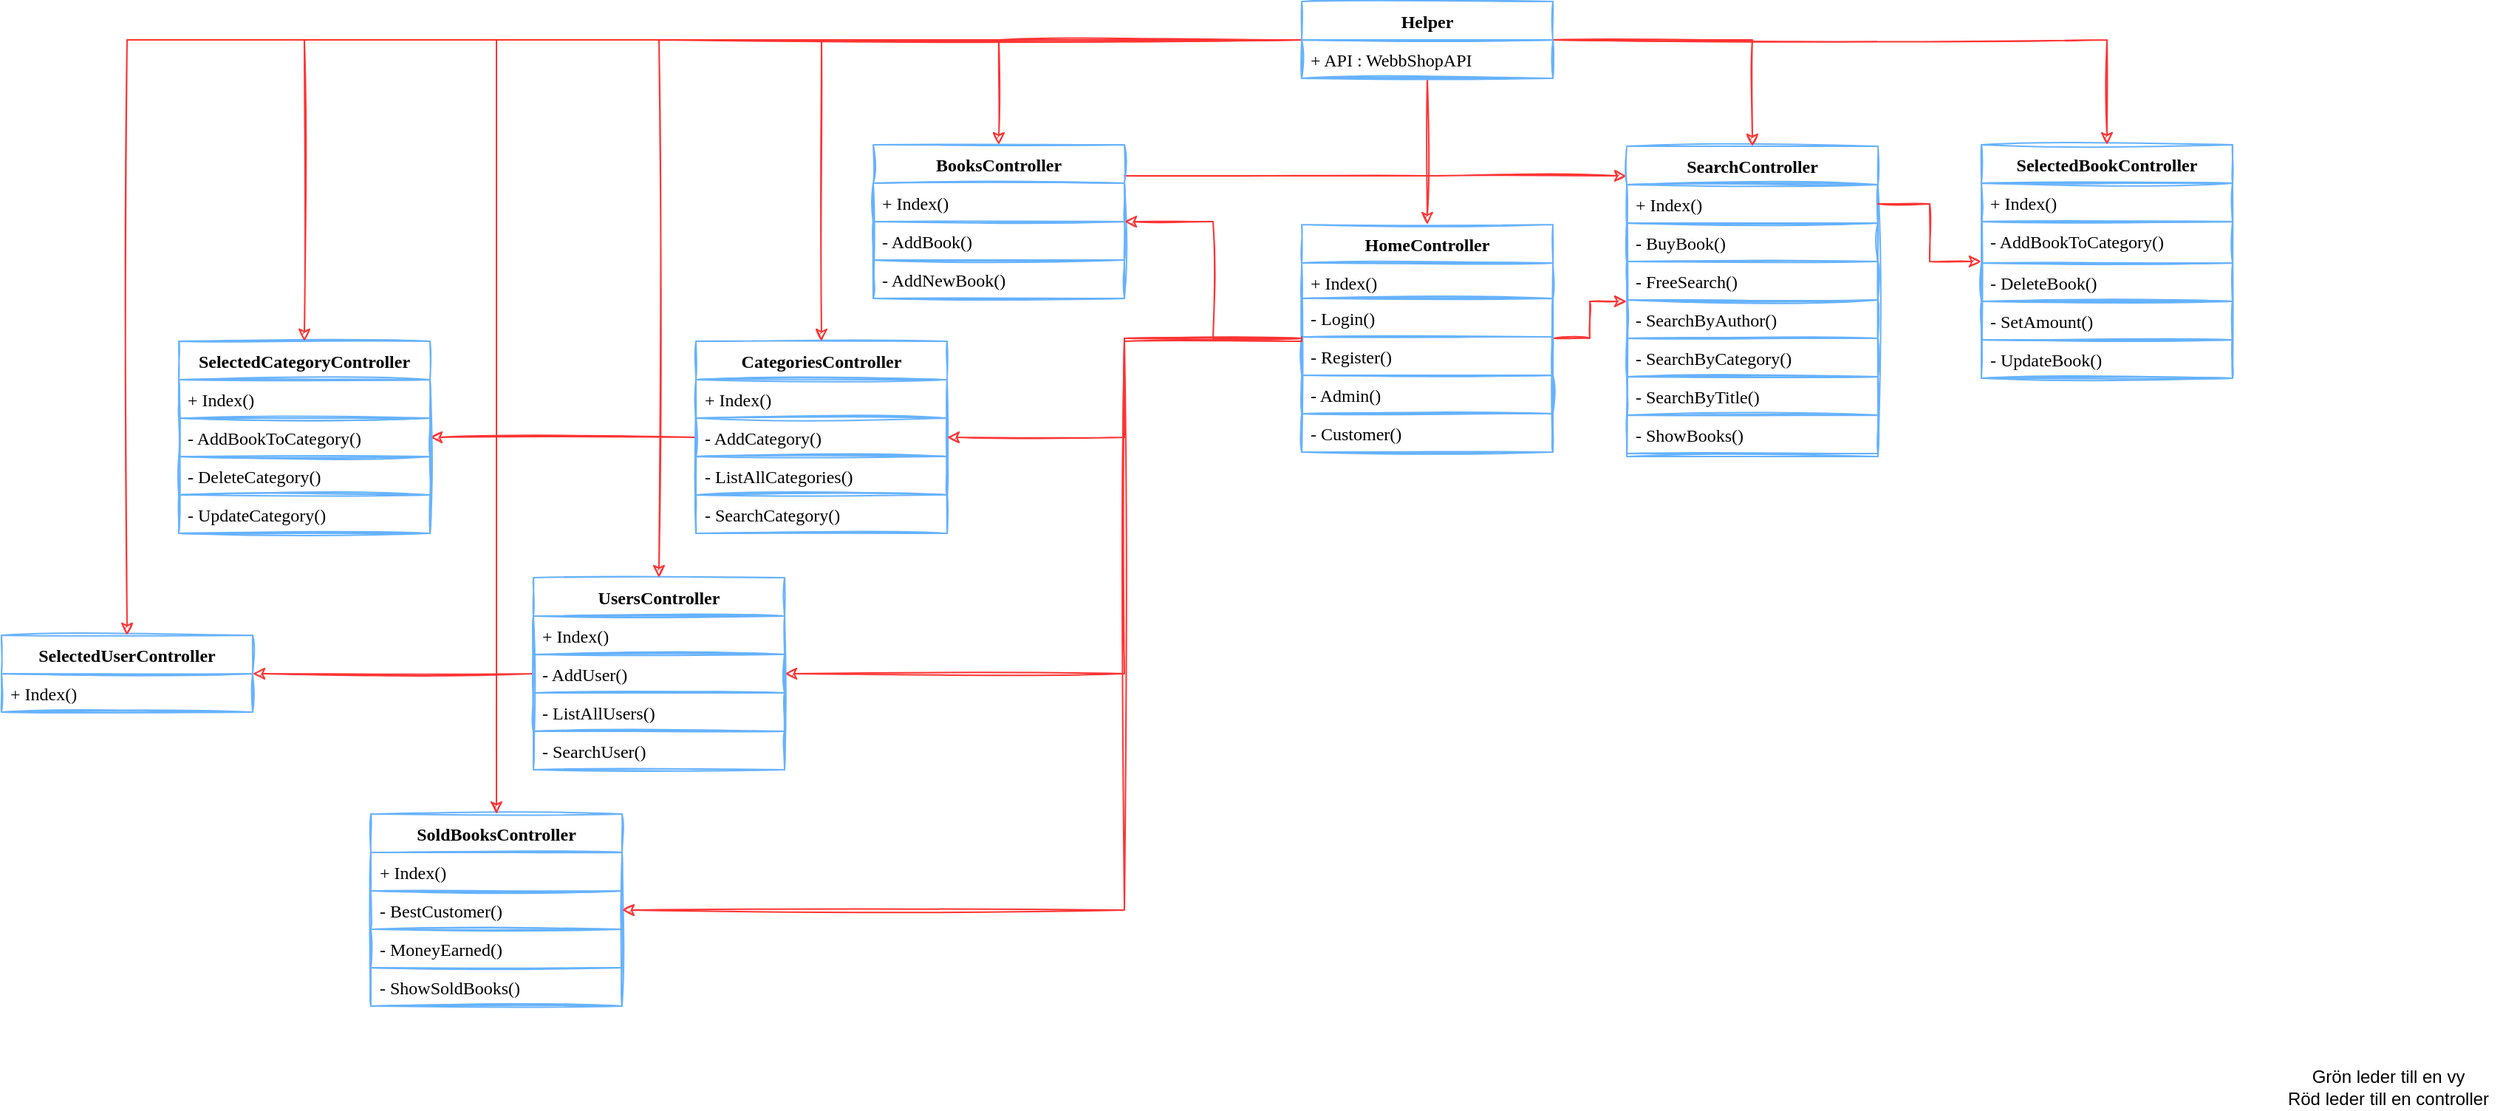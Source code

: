 <mxfile version="14.4.3" type="device"><diagram id="C5RBs43oDa-KdzZeNtuy" name="Page-1"><mxGraphModel dx="2591" dy="815" grid="1" gridSize="10" guides="1" tooltips="1" connect="1" arrows="1" fold="1" page="1" pageScale="1" pageWidth="1169" pageHeight="827" math="0" shadow="0"><root><mxCell id="WIyWlLk6GJQsqaUBKTNV-0"/><mxCell id="WIyWlLk6GJQsqaUBKTNV-1" parent="WIyWlLk6GJQsqaUBKTNV-0"/><mxCell id="ahK61Bv_7T34D2KZRuoo-83" style="edgeStyle=orthogonalEdgeStyle;rounded=0;sketch=1;orthogonalLoop=1;jettySize=auto;html=1;strokeColor=#FF3333;fontFamily=Comic Sans MS;" parent="WIyWlLk6GJQsqaUBKTNV-1" source="ahK61Bv_7T34D2KZRuoo-2" target="ahK61Bv_7T34D2KZRuoo-16" edge="1"><mxGeometry relative="1" as="geometry"><Array as="points"><mxPoint x="170" y="158"/><mxPoint x="170" y="158"/></Array></mxGeometry></mxCell><mxCell id="ahK61Bv_7T34D2KZRuoo-2" value="BooksController" style="swimlane;fontStyle=1;align=center;verticalAlign=top;childLayout=stackLayout;horizontal=1;startSize=26;horizontalStack=0;resizeParent=1;resizeLast=0;collapsible=1;marginBottom=0;rounded=0;shadow=0;strokeWidth=1;sketch=1;fontFamily=Comic Sans MS;strokeColor=#66B2FF;" parent="WIyWlLk6GJQsqaUBKTNV-1" vertex="1"><mxGeometry x="-210" y="137" width="170" height="104" as="geometry"><mxRectangle x="230" y="140" width="160" height="26" as="alternateBounds"/></mxGeometry></mxCell><mxCell id="ahK61Bv_7T34D2KZRuoo-3" value="+ Index()" style="text;align=left;verticalAlign=top;spacingLeft=4;spacingRight=4;overflow=hidden;rotatable=0;points=[[0,0.5],[1,0.5]];portConstraint=eastwest;sketch=1;fontFamily=Comic Sans MS;strokeColor=#66B2FF;" parent="ahK61Bv_7T34D2KZRuoo-2" vertex="1"><mxGeometry y="26" width="170" height="26" as="geometry"/></mxCell><mxCell id="ahK61Bv_7T34D2KZRuoo-4" value="- AddBook()" style="text;align=left;verticalAlign=top;spacingLeft=4;spacingRight=4;overflow=hidden;rotatable=0;points=[[0,0.5],[1,0.5]];portConstraint=eastwest;sketch=1;fontFamily=Comic Sans MS;strokeColor=#66B2FF;" parent="ahK61Bv_7T34D2KZRuoo-2" vertex="1"><mxGeometry y="52" width="170" height="26" as="geometry"/></mxCell><mxCell id="ahK61Bv_7T34D2KZRuoo-6" value="- AddNewBook()" style="text;align=left;verticalAlign=top;spacingLeft=4;spacingRight=4;overflow=hidden;rotatable=0;points=[[0,0.5],[1,0.5]];portConstraint=eastwest;sketch=1;fontFamily=Comic Sans MS;strokeColor=#66B2FF;" parent="ahK61Bv_7T34D2KZRuoo-2" vertex="1"><mxGeometry y="78" width="170" height="26" as="geometry"/></mxCell><mxCell id="ahK61Bv_7T34D2KZRuoo-89" style="edgeStyle=orthogonalEdgeStyle;rounded=0;sketch=1;orthogonalLoop=1;jettySize=auto;html=1;strokeColor=#FF3333;fontFamily=Comic Sans MS;" parent="WIyWlLk6GJQsqaUBKTNV-1" source="ahK61Bv_7T34D2KZRuoo-7" target="ahK61Bv_7T34D2KZRuoo-34" edge="1"><mxGeometry relative="1" as="geometry"/></mxCell><mxCell id="ahK61Bv_7T34D2KZRuoo-7" value="CategoriesController" style="swimlane;fontStyle=1;align=center;verticalAlign=top;childLayout=stackLayout;horizontal=1;startSize=26;horizontalStack=0;resizeParent=1;resizeLast=0;collapsible=1;marginBottom=0;rounded=0;shadow=0;strokeWidth=1;sketch=1;fontFamily=Comic Sans MS;strokeColor=#66B2FF;" parent="WIyWlLk6GJQsqaUBKTNV-1" vertex="1"><mxGeometry x="-330" y="270" width="170" height="130" as="geometry"><mxRectangle x="230" y="140" width="160" height="26" as="alternateBounds"/></mxGeometry></mxCell><mxCell id="ahK61Bv_7T34D2KZRuoo-8" value="+ Index()" style="text;align=left;verticalAlign=top;spacingLeft=4;spacingRight=4;overflow=hidden;rotatable=0;points=[[0,0.5],[1,0.5]];portConstraint=eastwest;sketch=1;fontFamily=Comic Sans MS;strokeColor=#66B2FF;" parent="ahK61Bv_7T34D2KZRuoo-7" vertex="1"><mxGeometry y="26" width="170" height="26" as="geometry"/></mxCell><mxCell id="ahK61Bv_7T34D2KZRuoo-9" value="- AddCategory()" style="text;align=left;verticalAlign=top;spacingLeft=4;spacingRight=4;overflow=hidden;rotatable=0;points=[[0,0.5],[1,0.5]];portConstraint=eastwest;sketch=1;fontFamily=Comic Sans MS;strokeColor=#66B2FF;" parent="ahK61Bv_7T34D2KZRuoo-7" vertex="1"><mxGeometry y="52" width="170" height="26" as="geometry"/></mxCell><mxCell id="ahK61Bv_7T34D2KZRuoo-10" value="- ListAllCategories()" style="text;align=left;verticalAlign=top;spacingLeft=4;spacingRight=4;overflow=hidden;rotatable=0;points=[[0,0.5],[1,0.5]];portConstraint=eastwest;sketch=1;fontFamily=Comic Sans MS;strokeColor=#66B2FF;" parent="ahK61Bv_7T34D2KZRuoo-7" vertex="1"><mxGeometry y="78" width="170" height="26" as="geometry"/></mxCell><mxCell id="ahK61Bv_7T34D2KZRuoo-11" value="- SearchCategory()" style="text;align=left;verticalAlign=top;spacingLeft=4;spacingRight=4;overflow=hidden;rotatable=0;points=[[0,0.5],[1,0.5]];portConstraint=eastwest;sketch=1;fontFamily=Comic Sans MS;strokeColor=#66B2FF;" parent="ahK61Bv_7T34D2KZRuoo-7" vertex="1"><mxGeometry y="104" width="170" height="26" as="geometry"/></mxCell><mxCell id="ahK61Bv_7T34D2KZRuoo-72" style="edgeStyle=orthogonalEdgeStyle;rounded=0;sketch=1;orthogonalLoop=1;jettySize=auto;html=1;strokeColor=#FF3333;fontFamily=Comic Sans MS;" parent="WIyWlLk6GJQsqaUBKTNV-1" source="ahK61Bv_7T34D2KZRuoo-12" target="ahK61Bv_7T34D2KZRuoo-16" edge="1"><mxGeometry relative="1" as="geometry"/></mxCell><mxCell id="abEUJwBiuHORLCMQa0Vj-5" style="edgeStyle=orthogonalEdgeStyle;rounded=0;sketch=1;orthogonalLoop=1;jettySize=auto;html=1;strokeColor=#FF3333;" edge="1" parent="WIyWlLk6GJQsqaUBKTNV-1" source="ahK61Bv_7T34D2KZRuoo-12" target="ahK61Bv_7T34D2KZRuoo-2"><mxGeometry relative="1" as="geometry"/></mxCell><mxCell id="abEUJwBiuHORLCMQa0Vj-6" style="edgeStyle=orthogonalEdgeStyle;rounded=0;sketch=1;orthogonalLoop=1;jettySize=auto;html=1;strokeColor=#FF3333;" edge="1" parent="WIyWlLk6GJQsqaUBKTNV-1" source="ahK61Bv_7T34D2KZRuoo-12" target="ahK61Bv_7T34D2KZRuoo-7"><mxGeometry relative="1" as="geometry"/></mxCell><mxCell id="abEUJwBiuHORLCMQa0Vj-7" style="edgeStyle=orthogonalEdgeStyle;rounded=0;sketch=1;orthogonalLoop=1;jettySize=auto;html=1;strokeColor=#FF3333;" edge="1" parent="WIyWlLk6GJQsqaUBKTNV-1" source="ahK61Bv_7T34D2KZRuoo-12" target="ahK61Bv_7T34D2KZRuoo-48"><mxGeometry relative="1" as="geometry"><Array as="points"><mxPoint x="-40" y="268"/><mxPoint x="-40" y="495"/></Array></mxGeometry></mxCell><mxCell id="ahK61Bv_7T34D2KZRuoo-12" value="HomeController" style="swimlane;fontStyle=1;align=center;verticalAlign=top;childLayout=stackLayout;horizontal=1;startSize=26;horizontalStack=0;resizeParent=1;resizeLast=0;collapsible=1;marginBottom=0;rounded=0;shadow=0;strokeWidth=1;sketch=1;fontFamily=Comic Sans MS;strokeColor=#66B2FF;" parent="WIyWlLk6GJQsqaUBKTNV-1" vertex="1"><mxGeometry x="80" y="191" width="170" height="154" as="geometry"><mxRectangle x="230" y="140" width="160" height="26" as="alternateBounds"/></mxGeometry></mxCell><mxCell id="ahK61Bv_7T34D2KZRuoo-13" value="+ Index()" style="text;align=left;verticalAlign=top;spacingLeft=4;spacingRight=4;overflow=hidden;rotatable=0;points=[[0,0.5],[1,0.5]];portConstraint=eastwest;sketch=1;fontFamily=Comic Sans MS;strokeColor=#66B2FF;" parent="ahK61Bv_7T34D2KZRuoo-12" vertex="1"><mxGeometry y="26" width="170" height="24" as="geometry"/></mxCell><mxCell id="ahK61Bv_7T34D2KZRuoo-14" value="- Login()" style="text;align=left;verticalAlign=top;spacingLeft=4;spacingRight=4;overflow=hidden;rotatable=0;points=[[0,0.5],[1,0.5]];portConstraint=eastwest;sketch=1;fontFamily=Comic Sans MS;strokeColor=#66B2FF;" parent="ahK61Bv_7T34D2KZRuoo-12" vertex="1"><mxGeometry y="50" width="170" height="26" as="geometry"/></mxCell><mxCell id="ahK61Bv_7T34D2KZRuoo-15" value="- Register()" style="text;align=left;verticalAlign=top;spacingLeft=4;spacingRight=4;overflow=hidden;rotatable=0;points=[[0,0.5],[1,0.5]];portConstraint=eastwest;sketch=1;fontFamily=Comic Sans MS;strokeColor=#66B2FF;" parent="ahK61Bv_7T34D2KZRuoo-12" vertex="1"><mxGeometry y="76" width="170" height="26" as="geometry"/></mxCell><mxCell id="abEUJwBiuHORLCMQa0Vj-0" value="- Admin()" style="text;align=left;verticalAlign=top;spacingLeft=4;spacingRight=4;overflow=hidden;rotatable=0;points=[[0,0.5],[1,0.5]];portConstraint=eastwest;sketch=1;fontFamily=Comic Sans MS;strokeColor=#66B2FF;" vertex="1" parent="ahK61Bv_7T34D2KZRuoo-12"><mxGeometry y="102" width="170" height="26" as="geometry"/></mxCell><mxCell id="abEUJwBiuHORLCMQa0Vj-2" value="- Customer()" style="text;align=left;verticalAlign=top;spacingLeft=4;spacingRight=4;overflow=hidden;rotatable=0;points=[[0,0.5],[1,0.5]];portConstraint=eastwest;sketch=1;fontFamily=Comic Sans MS;strokeColor=#66B2FF;" vertex="1" parent="ahK61Bv_7T34D2KZRuoo-12"><mxGeometry y="128" width="170" height="26" as="geometry"/></mxCell><mxCell id="ahK61Bv_7T34D2KZRuoo-16" value="SearchController" style="swimlane;fontStyle=1;align=center;verticalAlign=top;childLayout=stackLayout;horizontal=1;startSize=26;horizontalStack=0;resizeParent=1;resizeLast=0;collapsible=1;marginBottom=0;rounded=0;shadow=0;strokeWidth=1;sketch=1;fontFamily=Comic Sans MS;strokeColor=#66B2FF;" parent="WIyWlLk6GJQsqaUBKTNV-1" vertex="1"><mxGeometry x="300" y="138" width="170" height="210" as="geometry"><mxRectangle x="230" y="140" width="160" height="26" as="alternateBounds"/></mxGeometry></mxCell><mxCell id="ahK61Bv_7T34D2KZRuoo-17" value="+ Index()" style="text;align=left;verticalAlign=top;spacingLeft=4;spacingRight=4;overflow=hidden;rotatable=0;points=[[0,0.5],[1,0.5]];portConstraint=eastwest;sketch=1;fontFamily=Comic Sans MS;strokeColor=#66B2FF;" parent="ahK61Bv_7T34D2KZRuoo-16" vertex="1"><mxGeometry y="26" width="170" height="26" as="geometry"/></mxCell><mxCell id="ahK61Bv_7T34D2KZRuoo-18" value="- BuyBook()" style="text;align=left;verticalAlign=top;spacingLeft=4;spacingRight=4;overflow=hidden;rotatable=0;points=[[0,0.5],[1,0.5]];portConstraint=eastwest;sketch=1;fontFamily=Comic Sans MS;strokeColor=#66B2FF;" parent="ahK61Bv_7T34D2KZRuoo-16" vertex="1"><mxGeometry y="52" width="170" height="26" as="geometry"/></mxCell><mxCell id="ahK61Bv_7T34D2KZRuoo-19" value="- FreeSearch()" style="text;align=left;verticalAlign=top;spacingLeft=4;spacingRight=4;overflow=hidden;rotatable=0;points=[[0,0.5],[1,0.5]];portConstraint=eastwest;sketch=1;fontFamily=Comic Sans MS;strokeColor=#66B2FF;" parent="ahK61Bv_7T34D2KZRuoo-16" vertex="1"><mxGeometry y="78" width="170" height="26" as="geometry"/></mxCell><mxCell id="ahK61Bv_7T34D2KZRuoo-20" value="- SearchByAuthor()" style="text;align=left;verticalAlign=top;spacingLeft=4;spacingRight=4;overflow=hidden;rotatable=0;points=[[0,0.5],[1,0.5]];portConstraint=eastwest;sketch=1;fontFamily=Comic Sans MS;strokeColor=#66B2FF;" parent="ahK61Bv_7T34D2KZRuoo-16" vertex="1"><mxGeometry y="104" width="170" height="26" as="geometry"/></mxCell><mxCell id="ahK61Bv_7T34D2KZRuoo-21" value="- SearchByCategory()" style="text;align=left;verticalAlign=top;spacingLeft=4;spacingRight=4;overflow=hidden;rotatable=0;points=[[0,0.5],[1,0.5]];portConstraint=eastwest;sketch=1;fontFamily=Comic Sans MS;strokeColor=#66B2FF;" parent="ahK61Bv_7T34D2KZRuoo-16" vertex="1"><mxGeometry y="130" width="170" height="26" as="geometry"/></mxCell><mxCell id="ahK61Bv_7T34D2KZRuoo-22" value="- SearchByTitle()" style="text;align=left;verticalAlign=top;spacingLeft=4;spacingRight=4;overflow=hidden;rotatable=0;points=[[0,0.5],[1,0.5]];portConstraint=eastwest;sketch=1;fontFamily=Comic Sans MS;strokeColor=#66B2FF;" parent="ahK61Bv_7T34D2KZRuoo-16" vertex="1"><mxGeometry y="156" width="170" height="26" as="geometry"/></mxCell><mxCell id="ahK61Bv_7T34D2KZRuoo-23" value="- ShowBooks()" style="text;align=left;verticalAlign=top;spacingLeft=4;spacingRight=4;overflow=hidden;rotatable=0;points=[[0,0.5],[1,0.5]];portConstraint=eastwest;sketch=1;fontFamily=Comic Sans MS;strokeColor=#66B2FF;" parent="ahK61Bv_7T34D2KZRuoo-16" vertex="1"><mxGeometry y="182" width="170" height="26" as="geometry"/></mxCell><mxCell id="ahK61Bv_7T34D2KZRuoo-24" value="SelectedBookController" style="swimlane;fontStyle=1;align=center;verticalAlign=top;childLayout=stackLayout;horizontal=1;startSize=26;horizontalStack=0;resizeParent=1;resizeLast=0;collapsible=1;marginBottom=0;rounded=0;shadow=0;strokeWidth=1;sketch=1;fontFamily=Comic Sans MS;strokeColor=#66B2FF;" parent="WIyWlLk6GJQsqaUBKTNV-1" vertex="1"><mxGeometry x="540" y="137" width="170" height="158" as="geometry"><mxRectangle x="230" y="140" width="160" height="26" as="alternateBounds"/></mxGeometry></mxCell><mxCell id="ahK61Bv_7T34D2KZRuoo-25" value="+ Index()" style="text;align=left;verticalAlign=top;spacingLeft=4;spacingRight=4;overflow=hidden;rotatable=0;points=[[0,0.5],[1,0.5]];portConstraint=eastwest;sketch=1;fontFamily=Comic Sans MS;strokeColor=#66B2FF;" parent="ahK61Bv_7T34D2KZRuoo-24" vertex="1"><mxGeometry y="26" width="170" height="26" as="geometry"/></mxCell><mxCell id="ahK61Bv_7T34D2KZRuoo-26" value="- AddBookToCategory()" style="text;align=left;verticalAlign=top;spacingLeft=4;spacingRight=4;overflow=hidden;rotatable=0;points=[[0,0.5],[1,0.5]];portConstraint=eastwest;sketch=1;fontFamily=Comic Sans MS;strokeColor=#66B2FF;" parent="ahK61Bv_7T34D2KZRuoo-24" vertex="1"><mxGeometry y="52" width="170" height="28" as="geometry"/></mxCell><mxCell id="ahK61Bv_7T34D2KZRuoo-27" value="- DeleteBook()" style="text;align=left;verticalAlign=top;spacingLeft=4;spacingRight=4;overflow=hidden;rotatable=0;points=[[0,0.5],[1,0.5]];portConstraint=eastwest;sketch=1;fontFamily=Comic Sans MS;strokeColor=#66B2FF;" parent="ahK61Bv_7T34D2KZRuoo-24" vertex="1"><mxGeometry y="80" width="170" height="26" as="geometry"/></mxCell><mxCell id="ahK61Bv_7T34D2KZRuoo-28" value="- SetAmount()" style="text;align=left;verticalAlign=top;spacingLeft=4;spacingRight=4;overflow=hidden;rotatable=0;points=[[0,0.5],[1,0.5]];portConstraint=eastwest;sketch=1;fontFamily=Comic Sans MS;strokeColor=#66B2FF;" parent="ahK61Bv_7T34D2KZRuoo-24" vertex="1"><mxGeometry y="106" width="170" height="26" as="geometry"/></mxCell><mxCell id="ahK61Bv_7T34D2KZRuoo-29" value="- UpdateBook()" style="text;align=left;verticalAlign=top;spacingLeft=4;spacingRight=4;overflow=hidden;rotatable=0;points=[[0,0.5],[1,0.5]];portConstraint=eastwest;sketch=1;fontFamily=Comic Sans MS;strokeColor=#66B2FF;" parent="ahK61Bv_7T34D2KZRuoo-24" vertex="1"><mxGeometry y="132" width="170" height="26" as="geometry"/></mxCell><mxCell id="ahK61Bv_7T34D2KZRuoo-32" value="SelectedCategoryController" style="swimlane;fontStyle=1;align=center;verticalAlign=top;childLayout=stackLayout;horizontal=1;startSize=26;horizontalStack=0;resizeParent=1;resizeLast=0;collapsible=1;marginBottom=0;rounded=0;shadow=0;strokeWidth=1;sketch=1;fontFamily=Comic Sans MS;strokeColor=#66B2FF;" parent="WIyWlLk6GJQsqaUBKTNV-1" vertex="1"><mxGeometry x="-680" y="270" width="170" height="130" as="geometry"><mxRectangle x="230" y="140" width="160" height="26" as="alternateBounds"/></mxGeometry></mxCell><mxCell id="ahK61Bv_7T34D2KZRuoo-33" value="+ Index()" style="text;align=left;verticalAlign=top;spacingLeft=4;spacingRight=4;overflow=hidden;rotatable=0;points=[[0,0.5],[1,0.5]];portConstraint=eastwest;sketch=1;fontFamily=Comic Sans MS;strokeColor=#66B2FF;" parent="ahK61Bv_7T34D2KZRuoo-32" vertex="1"><mxGeometry y="26" width="170" height="26" as="geometry"/></mxCell><mxCell id="ahK61Bv_7T34D2KZRuoo-34" value="- AddBookToCategory()" style="text;align=left;verticalAlign=top;spacingLeft=4;spacingRight=4;overflow=hidden;rotatable=0;points=[[0,0.5],[1,0.5]];portConstraint=eastwest;sketch=1;fontFamily=Comic Sans MS;strokeColor=#66B2FF;" parent="ahK61Bv_7T34D2KZRuoo-32" vertex="1"><mxGeometry y="52" width="170" height="26" as="geometry"/></mxCell><mxCell id="ahK61Bv_7T34D2KZRuoo-35" value="- DeleteCategory()" style="text;align=left;verticalAlign=top;spacingLeft=4;spacingRight=4;overflow=hidden;rotatable=0;points=[[0,0.5],[1,0.5]];portConstraint=eastwest;sketch=1;fontFamily=Comic Sans MS;strokeColor=#66B2FF;" parent="ahK61Bv_7T34D2KZRuoo-32" vertex="1"><mxGeometry y="78" width="170" height="26" as="geometry"/></mxCell><mxCell id="ahK61Bv_7T34D2KZRuoo-37" value="- UpdateCategory()" style="text;align=left;verticalAlign=top;spacingLeft=4;spacingRight=4;overflow=hidden;rotatable=0;points=[[0,0.5],[1,0.5]];portConstraint=eastwest;sketch=1;fontFamily=Comic Sans MS;strokeColor=#66B2FF;" parent="ahK61Bv_7T34D2KZRuoo-32" vertex="1"><mxGeometry y="104" width="170" height="26" as="geometry"/></mxCell><mxCell id="ahK61Bv_7T34D2KZRuoo-38" value="SelectedUserController" style="swimlane;fontStyle=1;align=center;verticalAlign=top;childLayout=stackLayout;horizontal=1;startSize=26;horizontalStack=0;resizeParent=1;resizeLast=0;collapsible=1;marginBottom=0;rounded=0;shadow=0;strokeWidth=1;sketch=1;fontFamily=Comic Sans MS;strokeColor=#66B2FF;" parent="WIyWlLk6GJQsqaUBKTNV-1" vertex="1"><mxGeometry x="-800" y="469" width="170" height="52" as="geometry"><mxRectangle x="230" y="140" width="160" height="26" as="alternateBounds"/></mxGeometry></mxCell><mxCell id="ahK61Bv_7T34D2KZRuoo-39" value="+ Index()" style="text;align=left;verticalAlign=top;spacingLeft=4;spacingRight=4;overflow=hidden;rotatable=0;points=[[0,0.5],[1,0.5]];portConstraint=eastwest;sketch=1;fontFamily=Comic Sans MS;strokeColor=#66B2FF;" parent="ahK61Bv_7T34D2KZRuoo-38" vertex="1"><mxGeometry y="26" width="170" height="26" as="geometry"/></mxCell><mxCell id="ahK61Bv_7T34D2KZRuoo-43" value="SoldBooksController" style="swimlane;fontStyle=1;align=center;verticalAlign=top;childLayout=stackLayout;horizontal=1;startSize=26;horizontalStack=0;resizeParent=1;resizeLast=0;collapsible=1;marginBottom=0;rounded=0;shadow=0;strokeWidth=1;sketch=1;fontFamily=Comic Sans MS;strokeColor=#66B2FF;" parent="WIyWlLk6GJQsqaUBKTNV-1" vertex="1"><mxGeometry x="-550" y="590" width="170" height="130" as="geometry"><mxRectangle x="230" y="140" width="160" height="26" as="alternateBounds"/></mxGeometry></mxCell><mxCell id="ahK61Bv_7T34D2KZRuoo-44" value="+ Index()" style="text;align=left;verticalAlign=top;spacingLeft=4;spacingRight=4;overflow=hidden;rotatable=0;points=[[0,0.5],[1,0.5]];portConstraint=eastwest;sketch=1;fontFamily=Comic Sans MS;strokeColor=#66B2FF;" parent="ahK61Bv_7T34D2KZRuoo-43" vertex="1"><mxGeometry y="26" width="170" height="26" as="geometry"/></mxCell><mxCell id="ahK61Bv_7T34D2KZRuoo-45" value="- BestCustomer()" style="text;align=left;verticalAlign=top;spacingLeft=4;spacingRight=4;overflow=hidden;rotatable=0;points=[[0,0.5],[1,0.5]];portConstraint=eastwest;sketch=1;fontFamily=Comic Sans MS;strokeColor=#66B2FF;" parent="ahK61Bv_7T34D2KZRuoo-43" vertex="1"><mxGeometry y="52" width="170" height="26" as="geometry"/></mxCell><mxCell id="ahK61Bv_7T34D2KZRuoo-46" value="- MoneyEarned()" style="text;align=left;verticalAlign=top;spacingLeft=4;spacingRight=4;overflow=hidden;rotatable=0;points=[[0,0.5],[1,0.5]];portConstraint=eastwest;sketch=1;fontFamily=Comic Sans MS;strokeColor=#66B2FF;" parent="ahK61Bv_7T34D2KZRuoo-43" vertex="1"><mxGeometry y="78" width="170" height="26" as="geometry"/></mxCell><mxCell id="ahK61Bv_7T34D2KZRuoo-47" value="- ShowSoldBooks()" style="text;align=left;verticalAlign=top;spacingLeft=4;spacingRight=4;overflow=hidden;rotatable=0;points=[[0,0.5],[1,0.5]];portConstraint=eastwest;sketch=1;fontFamily=Comic Sans MS;strokeColor=#66B2FF;" parent="ahK61Bv_7T34D2KZRuoo-43" vertex="1"><mxGeometry y="104" width="170" height="26" as="geometry"/></mxCell><mxCell id="ahK61Bv_7T34D2KZRuoo-88" style="edgeStyle=orthogonalEdgeStyle;rounded=0;sketch=1;orthogonalLoop=1;jettySize=auto;html=1;strokeColor=#FF3333;fontFamily=Comic Sans MS;" parent="WIyWlLk6GJQsqaUBKTNV-1" source="ahK61Bv_7T34D2KZRuoo-48" target="ahK61Bv_7T34D2KZRuoo-38" edge="1"><mxGeometry relative="1" as="geometry"/></mxCell><mxCell id="ahK61Bv_7T34D2KZRuoo-48" value="UsersController" style="swimlane;fontStyle=1;align=center;verticalAlign=top;childLayout=stackLayout;horizontal=1;startSize=26;horizontalStack=0;resizeParent=1;resizeLast=0;collapsible=1;marginBottom=0;rounded=0;shadow=0;strokeWidth=1;sketch=1;fontFamily=Comic Sans MS;strokeColor=#66B2FF;" parent="WIyWlLk6GJQsqaUBKTNV-1" vertex="1"><mxGeometry x="-440" y="430" width="170" height="130" as="geometry"><mxRectangle x="230" y="140" width="160" height="26" as="alternateBounds"/></mxGeometry></mxCell><mxCell id="ahK61Bv_7T34D2KZRuoo-49" value="+ Index()" style="text;align=left;verticalAlign=top;spacingLeft=4;spacingRight=4;overflow=hidden;rotatable=0;points=[[0,0.5],[1,0.5]];portConstraint=eastwest;sketch=1;fontFamily=Comic Sans MS;strokeColor=#66B2FF;" parent="ahK61Bv_7T34D2KZRuoo-48" vertex="1"><mxGeometry y="26" width="170" height="26" as="geometry"/></mxCell><mxCell id="ahK61Bv_7T34D2KZRuoo-50" value="- AddUser()" style="text;align=left;verticalAlign=top;spacingLeft=4;spacingRight=4;overflow=hidden;rotatable=0;points=[[0,0.5],[1,0.5]];portConstraint=eastwest;sketch=1;fontFamily=Comic Sans MS;strokeColor=#66B2FF;" parent="ahK61Bv_7T34D2KZRuoo-48" vertex="1"><mxGeometry y="52" width="170" height="26" as="geometry"/></mxCell><mxCell id="ahK61Bv_7T34D2KZRuoo-51" value="- ListAllUsers()" style="text;align=left;verticalAlign=top;spacingLeft=4;spacingRight=4;overflow=hidden;rotatable=0;points=[[0,0.5],[1,0.5]];portConstraint=eastwest;sketch=1;fontFamily=Comic Sans MS;strokeColor=#66B2FF;" parent="ahK61Bv_7T34D2KZRuoo-48" vertex="1"><mxGeometry y="78" width="170" height="26" as="geometry"/></mxCell><mxCell id="ahK61Bv_7T34D2KZRuoo-52" value="- SearchUser()" style="text;align=left;verticalAlign=top;spacingLeft=4;spacingRight=4;overflow=hidden;rotatable=0;points=[[0,0.5],[1,0.5]];portConstraint=eastwest;sketch=1;fontFamily=Comic Sans MS;strokeColor=#66B2FF;" parent="ahK61Bv_7T34D2KZRuoo-48" vertex="1"><mxGeometry y="104" width="170" height="26" as="geometry"/></mxCell><mxCell id="ahK61Bv_7T34D2KZRuoo-57" style="edgeStyle=orthogonalEdgeStyle;rounded=0;sketch=1;orthogonalLoop=1;jettySize=auto;html=1;entryX=0.5;entryY=0;entryDx=0;entryDy=0;strokeColor=#FF3333;fontFamily=Comic Sans MS;" parent="WIyWlLk6GJQsqaUBKTNV-1" source="ahK61Bv_7T34D2KZRuoo-53" target="ahK61Bv_7T34D2KZRuoo-2" edge="1"><mxGeometry relative="1" as="geometry"/></mxCell><mxCell id="ahK61Bv_7T34D2KZRuoo-58" style="edgeStyle=orthogonalEdgeStyle;rounded=0;sketch=1;orthogonalLoop=1;jettySize=auto;html=1;strokeColor=#FF3333;fontFamily=Comic Sans MS;" parent="WIyWlLk6GJQsqaUBKTNV-1" source="ahK61Bv_7T34D2KZRuoo-53" target="ahK61Bv_7T34D2KZRuoo-7" edge="1"><mxGeometry relative="1" as="geometry"/></mxCell><mxCell id="ahK61Bv_7T34D2KZRuoo-59" style="edgeStyle=orthogonalEdgeStyle;rounded=0;sketch=1;orthogonalLoop=1;jettySize=auto;html=1;entryX=0.5;entryY=0;entryDx=0;entryDy=0;strokeColor=#FF3333;fontFamily=Comic Sans MS;" parent="WIyWlLk6GJQsqaUBKTNV-1" source="ahK61Bv_7T34D2KZRuoo-53" target="ahK61Bv_7T34D2KZRuoo-12" edge="1"><mxGeometry relative="1" as="geometry"/></mxCell><mxCell id="ahK61Bv_7T34D2KZRuoo-60" style="edgeStyle=orthogonalEdgeStyle;rounded=0;sketch=1;orthogonalLoop=1;jettySize=auto;html=1;strokeColor=#FF3333;fontFamily=Comic Sans MS;" parent="WIyWlLk6GJQsqaUBKTNV-1" source="ahK61Bv_7T34D2KZRuoo-53" target="ahK61Bv_7T34D2KZRuoo-16" edge="1"><mxGeometry relative="1" as="geometry"/></mxCell><mxCell id="ahK61Bv_7T34D2KZRuoo-61" style="edgeStyle=orthogonalEdgeStyle;rounded=0;sketch=1;orthogonalLoop=1;jettySize=auto;html=1;strokeColor=#FF3333;fontFamily=Comic Sans MS;" parent="WIyWlLk6GJQsqaUBKTNV-1" source="ahK61Bv_7T34D2KZRuoo-53" target="ahK61Bv_7T34D2KZRuoo-24" edge="1"><mxGeometry relative="1" as="geometry"/></mxCell><mxCell id="ahK61Bv_7T34D2KZRuoo-62" style="edgeStyle=orthogonalEdgeStyle;rounded=0;sketch=1;orthogonalLoop=1;jettySize=auto;html=1;entryX=0.5;entryY=0;entryDx=0;entryDy=0;strokeColor=#FF3333;fontFamily=Comic Sans MS;" parent="WIyWlLk6GJQsqaUBKTNV-1" source="ahK61Bv_7T34D2KZRuoo-53" target="ahK61Bv_7T34D2KZRuoo-43" edge="1"><mxGeometry relative="1" as="geometry"/></mxCell><mxCell id="ahK61Bv_7T34D2KZRuoo-63" style="edgeStyle=orthogonalEdgeStyle;rounded=0;sketch=1;orthogonalLoop=1;jettySize=auto;html=1;strokeColor=#FF3333;fontFamily=Comic Sans MS;" parent="WIyWlLk6GJQsqaUBKTNV-1" source="ahK61Bv_7T34D2KZRuoo-53" target="ahK61Bv_7T34D2KZRuoo-32" edge="1"><mxGeometry relative="1" as="geometry"/></mxCell><mxCell id="ahK61Bv_7T34D2KZRuoo-64" style="edgeStyle=orthogonalEdgeStyle;rounded=0;sketch=1;orthogonalLoop=1;jettySize=auto;html=1;entryX=0.5;entryY=0;entryDx=0;entryDy=0;strokeColor=#FF3333;fontFamily=Comic Sans MS;" parent="WIyWlLk6GJQsqaUBKTNV-1" source="ahK61Bv_7T34D2KZRuoo-53" target="ahK61Bv_7T34D2KZRuoo-48" edge="1"><mxGeometry relative="1" as="geometry"/></mxCell><mxCell id="ahK61Bv_7T34D2KZRuoo-68" style="edgeStyle=orthogonalEdgeStyle;rounded=0;sketch=1;orthogonalLoop=1;jettySize=auto;html=1;entryX=0.5;entryY=0;entryDx=0;entryDy=0;strokeColor=#FF3333;fontFamily=Comic Sans MS;" parent="WIyWlLk6GJQsqaUBKTNV-1" source="ahK61Bv_7T34D2KZRuoo-53" target="ahK61Bv_7T34D2KZRuoo-38" edge="1"><mxGeometry relative="1" as="geometry"/></mxCell><mxCell id="ahK61Bv_7T34D2KZRuoo-53" value="Helper" style="swimlane;fontStyle=1;align=center;verticalAlign=top;childLayout=stackLayout;horizontal=1;startSize=26;horizontalStack=0;resizeParent=1;resizeLast=0;collapsible=1;marginBottom=0;rounded=0;shadow=0;strokeWidth=1;sketch=1;fontFamily=Comic Sans MS;strokeColor=#66B2FF;" parent="WIyWlLk6GJQsqaUBKTNV-1" vertex="1"><mxGeometry x="80" y="40" width="170" height="52" as="geometry"><mxRectangle x="230" y="140" width="160" height="26" as="alternateBounds"/></mxGeometry></mxCell><mxCell id="ahK61Bv_7T34D2KZRuoo-54" value="+ API : WebbShopAPI" style="text;align=left;verticalAlign=top;spacingLeft=4;spacingRight=4;overflow=hidden;rotatable=0;points=[[0,0.5],[1,0.5]];portConstraint=eastwest;sketch=1;fontFamily=Comic Sans MS;strokeColor=#66B2FF;" parent="ahK61Bv_7T34D2KZRuoo-53" vertex="1"><mxGeometry y="26" width="170" height="26" as="geometry"/></mxCell><mxCell id="ahK61Bv_7T34D2KZRuoo-87" style="edgeStyle=orthogonalEdgeStyle;rounded=0;sketch=1;orthogonalLoop=1;jettySize=auto;html=1;strokeColor=#FF3333;fontFamily=Comic Sans MS;" parent="WIyWlLk6GJQsqaUBKTNV-1" source="ahK61Bv_7T34D2KZRuoo-17" target="ahK61Bv_7T34D2KZRuoo-24" edge="1"><mxGeometry relative="1" as="geometry"/></mxCell><mxCell id="PO--tWDqijCOmd7Mx5Xs-6" value="Grön leder till en vy&lt;br&gt;Röd leder till en controller" style="text;html=1;align=center;verticalAlign=middle;resizable=0;points=[];autosize=1;" parent="WIyWlLk6GJQsqaUBKTNV-1" vertex="1"><mxGeometry x="740" y="760" width="150" height="30" as="geometry"/></mxCell><mxCell id="abEUJwBiuHORLCMQa0Vj-8" style="edgeStyle=orthogonalEdgeStyle;rounded=0;sketch=1;orthogonalLoop=1;jettySize=auto;html=1;strokeColor=#FF3333;" edge="1" parent="WIyWlLk6GJQsqaUBKTNV-1" source="ahK61Bv_7T34D2KZRuoo-14" target="ahK61Bv_7T34D2KZRuoo-43"><mxGeometry relative="1" as="geometry"><Array as="points"><mxPoint x="80" y="270"/><mxPoint x="-40" y="270"/><mxPoint x="-40" y="655"/></Array></mxGeometry></mxCell></root></mxGraphModel></diagram></mxfile>